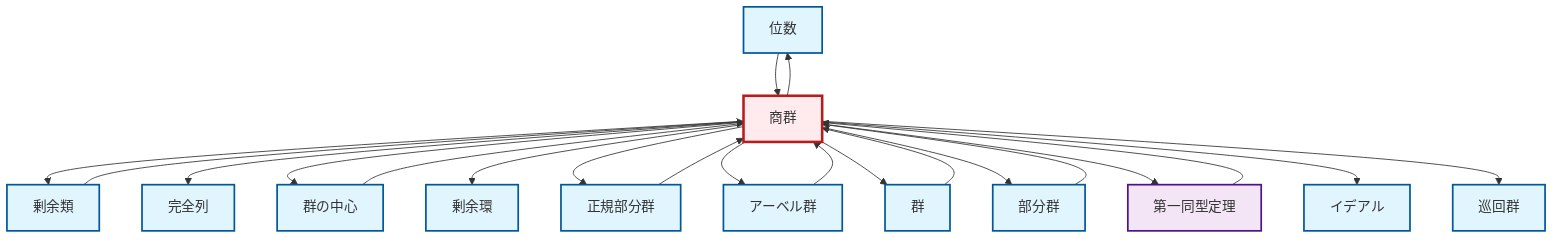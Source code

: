 graph TD
    classDef definition fill:#e1f5fe,stroke:#01579b,stroke-width:2px
    classDef theorem fill:#f3e5f5,stroke:#4a148c,stroke-width:2px
    classDef axiom fill:#fff3e0,stroke:#e65100,stroke-width:2px
    classDef example fill:#e8f5e9,stroke:#1b5e20,stroke-width:2px
    classDef current fill:#ffebee,stroke:#b71c1c,stroke-width:3px
    def-order["位数"]:::definition
    def-subgroup["部分群"]:::definition
    def-cyclic-group["巡回群"]:::definition
    def-exact-sequence["完全列"]:::definition
    def-normal-subgroup["正規部分群"]:::definition
    def-abelian-group["アーベル群"]:::definition
    def-ideal["イデアル"]:::definition
    def-quotient-ring["剰余環"]:::definition
    thm-first-isomorphism["第一同型定理"]:::theorem
    def-group["群"]:::definition
    def-center-of-group["群の中心"]:::definition
    def-quotient-group["商群"]:::definition
    def-coset["剰余類"]:::definition
    def-quotient-group --> def-coset
    def-normal-subgroup --> def-quotient-group
    def-coset --> def-quotient-group
    def-subgroup --> def-quotient-group
    def-quotient-group --> def-exact-sequence
    def-center-of-group --> def-quotient-group
    thm-first-isomorphism --> def-quotient-group
    def-abelian-group --> def-quotient-group
    def-quotient-group --> def-center-of-group
    def-group --> def-quotient-group
    def-order --> def-quotient-group
    def-quotient-group --> def-quotient-ring
    def-quotient-group --> def-normal-subgroup
    def-quotient-group --> def-abelian-group
    def-quotient-group --> def-group
    def-quotient-group --> def-order
    def-quotient-group --> def-subgroup
    def-quotient-group --> thm-first-isomorphism
    def-quotient-group --> def-ideal
    def-quotient-group --> def-cyclic-group
    class def-quotient-group current